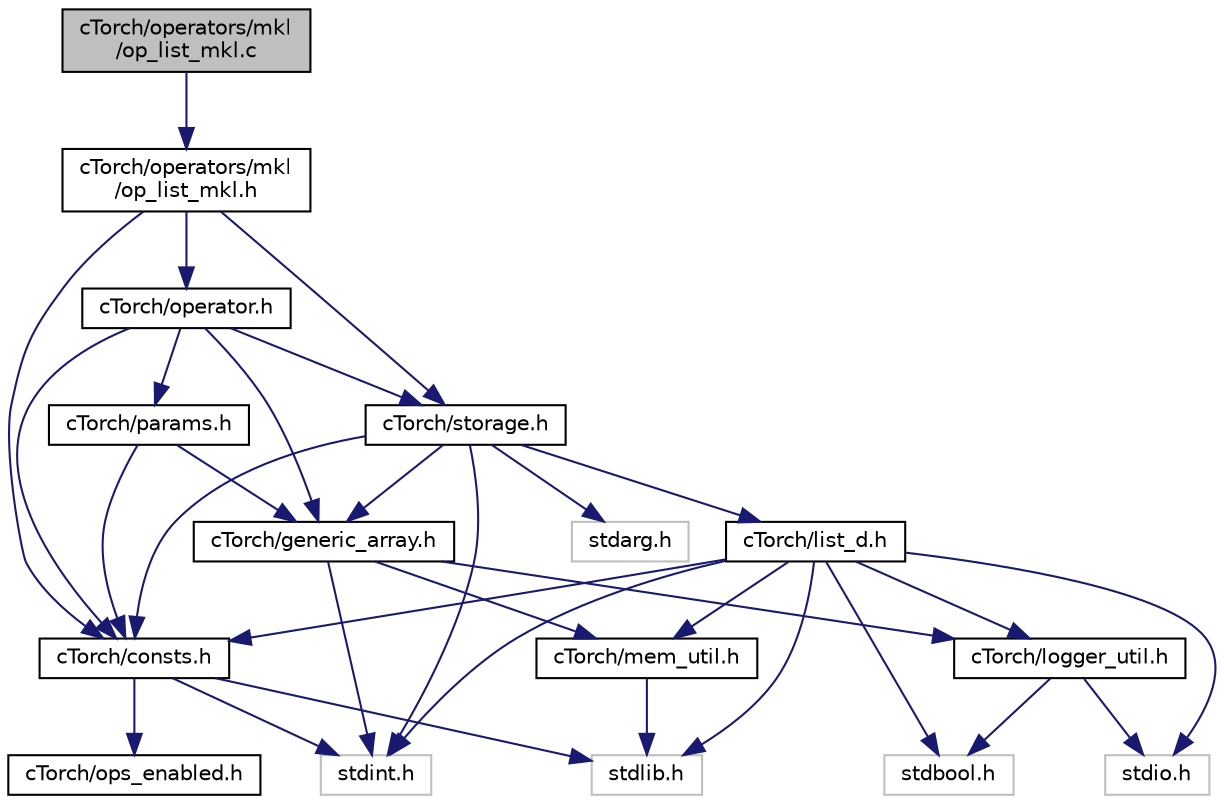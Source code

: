 digraph "cTorch/operators/mkl/op_list_mkl.c"
{
 // LATEX_PDF_SIZE
  edge [fontname="Helvetica",fontsize="10",labelfontname="Helvetica",labelfontsize="10"];
  node [fontname="Helvetica",fontsize="10",shape=record];
  Node1 [label="cTorch/operators/mkl\l/op_list_mkl.c",height=0.2,width=0.4,color="black", fillcolor="grey75", style="filled", fontcolor="black",tooltip=" "];
  Node1 -> Node2 [color="midnightblue",fontsize="10",style="solid",fontname="Helvetica"];
  Node2 [label="cTorch/operators/mkl\l/op_list_mkl.h",height=0.2,width=0.4,color="black", fillcolor="white", style="filled",URL="$op__list__mkl_8h.html",tooltip=" "];
  Node2 -> Node3 [color="midnightblue",fontsize="10",style="solid",fontname="Helvetica"];
  Node3 [label="cTorch/consts.h",height=0.2,width=0.4,color="black", fillcolor="white", style="filled",URL="$consts_8h.html",tooltip=" "];
  Node3 -> Node4 [color="midnightblue",fontsize="10",style="solid",fontname="Helvetica"];
  Node4 [label="cTorch/ops_enabled.h",height=0.2,width=0.4,color="black", fillcolor="white", style="filled",URL="$ops__enabled_8h.html",tooltip=" "];
  Node3 -> Node5 [color="midnightblue",fontsize="10",style="solid",fontname="Helvetica"];
  Node5 [label="stdint.h",height=0.2,width=0.4,color="grey75", fillcolor="white", style="filled",tooltip=" "];
  Node3 -> Node6 [color="midnightblue",fontsize="10",style="solid",fontname="Helvetica"];
  Node6 [label="stdlib.h",height=0.2,width=0.4,color="grey75", fillcolor="white", style="filled",tooltip=" "];
  Node2 -> Node7 [color="midnightblue",fontsize="10",style="solid",fontname="Helvetica"];
  Node7 [label="cTorch/operator.h",height=0.2,width=0.4,color="black", fillcolor="white", style="filled",URL="$operator_8h.html",tooltip=" "];
  Node7 -> Node3 [color="midnightblue",fontsize="10",style="solid",fontname="Helvetica"];
  Node7 -> Node8 [color="midnightblue",fontsize="10",style="solid",fontname="Helvetica"];
  Node8 [label="cTorch/generic_array.h",height=0.2,width=0.4,color="black", fillcolor="white", style="filled",URL="$generic__array_8h.html",tooltip=" "];
  Node8 -> Node9 [color="midnightblue",fontsize="10",style="solid",fontname="Helvetica"];
  Node9 [label="cTorch/logger_util.h",height=0.2,width=0.4,color="black", fillcolor="white", style="filled",URL="$logger__util_8h.html",tooltip=" "];
  Node9 -> Node10 [color="midnightblue",fontsize="10",style="solid",fontname="Helvetica"];
  Node10 [label="stdbool.h",height=0.2,width=0.4,color="grey75", fillcolor="white", style="filled",tooltip=" "];
  Node9 -> Node11 [color="midnightblue",fontsize="10",style="solid",fontname="Helvetica"];
  Node11 [label="stdio.h",height=0.2,width=0.4,color="grey75", fillcolor="white", style="filled",tooltip=" "];
  Node8 -> Node12 [color="midnightblue",fontsize="10",style="solid",fontname="Helvetica"];
  Node12 [label="cTorch/mem_util.h",height=0.2,width=0.4,color="black", fillcolor="white", style="filled",URL="$mem__util_8h.html",tooltip=" "];
  Node12 -> Node6 [color="midnightblue",fontsize="10",style="solid",fontname="Helvetica"];
  Node8 -> Node5 [color="midnightblue",fontsize="10",style="solid",fontname="Helvetica"];
  Node7 -> Node13 [color="midnightblue",fontsize="10",style="solid",fontname="Helvetica"];
  Node13 [label="cTorch/params.h",height=0.2,width=0.4,color="black", fillcolor="white", style="filled",URL="$params_8h.html",tooltip=" "];
  Node13 -> Node3 [color="midnightblue",fontsize="10",style="solid",fontname="Helvetica"];
  Node13 -> Node8 [color="midnightblue",fontsize="10",style="solid",fontname="Helvetica"];
  Node7 -> Node14 [color="midnightblue",fontsize="10",style="solid",fontname="Helvetica"];
  Node14 [label="cTorch/storage.h",height=0.2,width=0.4,color="black", fillcolor="white", style="filled",URL="$storage_8h.html",tooltip=" "];
  Node14 -> Node15 [color="midnightblue",fontsize="10",style="solid",fontname="Helvetica"];
  Node15 [label="stdarg.h",height=0.2,width=0.4,color="grey75", fillcolor="white", style="filled",tooltip=" "];
  Node14 -> Node5 [color="midnightblue",fontsize="10",style="solid",fontname="Helvetica"];
  Node14 -> Node3 [color="midnightblue",fontsize="10",style="solid",fontname="Helvetica"];
  Node14 -> Node8 [color="midnightblue",fontsize="10",style="solid",fontname="Helvetica"];
  Node14 -> Node16 [color="midnightblue",fontsize="10",style="solid",fontname="Helvetica"];
  Node16 [label="cTorch/list_d.h",height=0.2,width=0.4,color="black", fillcolor="white", style="filled",URL="$list__d_8h.html",tooltip=" "];
  Node16 -> Node3 [color="midnightblue",fontsize="10",style="solid",fontname="Helvetica"];
  Node16 -> Node9 [color="midnightblue",fontsize="10",style="solid",fontname="Helvetica"];
  Node16 -> Node12 [color="midnightblue",fontsize="10",style="solid",fontname="Helvetica"];
  Node16 -> Node10 [color="midnightblue",fontsize="10",style="solid",fontname="Helvetica"];
  Node16 -> Node5 [color="midnightblue",fontsize="10",style="solid",fontname="Helvetica"];
  Node16 -> Node11 [color="midnightblue",fontsize="10",style="solid",fontname="Helvetica"];
  Node16 -> Node6 [color="midnightblue",fontsize="10",style="solid",fontname="Helvetica"];
  Node2 -> Node14 [color="midnightblue",fontsize="10",style="solid",fontname="Helvetica"];
}
